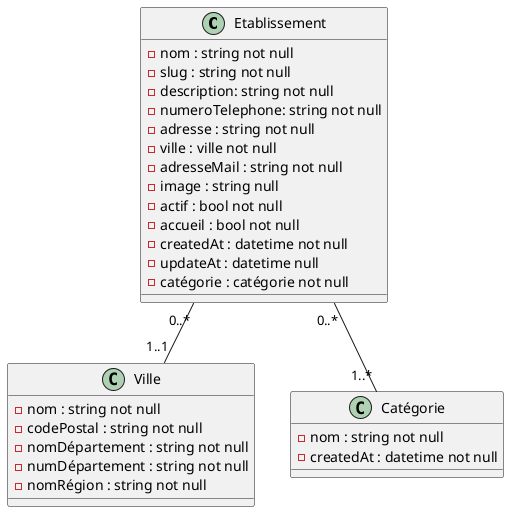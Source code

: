 @startuml
class Etablissement{
- nom : string not null
- slug : string not null
- description: string not null
- numeroTelephone: string not null
- adresse : string not null
- ville : ville not null
- adresseMail : string not null
- image : string null
- actif : bool not null
- accueil : bool not null
- createdAt : datetime not null
- updateAt : datetime null
- catégorie : catégorie not null
}

class Ville{
- nom : string not null
- codePostal : string not null
- nomDépartement : string not null
- numDépartement : string not null
- nomRégion : string not null
}

class Catégorie{
- nom : string not null
- createdAt : datetime not null
}

Etablissement "0..*"--"1..1"Ville
Etablissement "0..*"--"1..*"Catégorie


@enduml